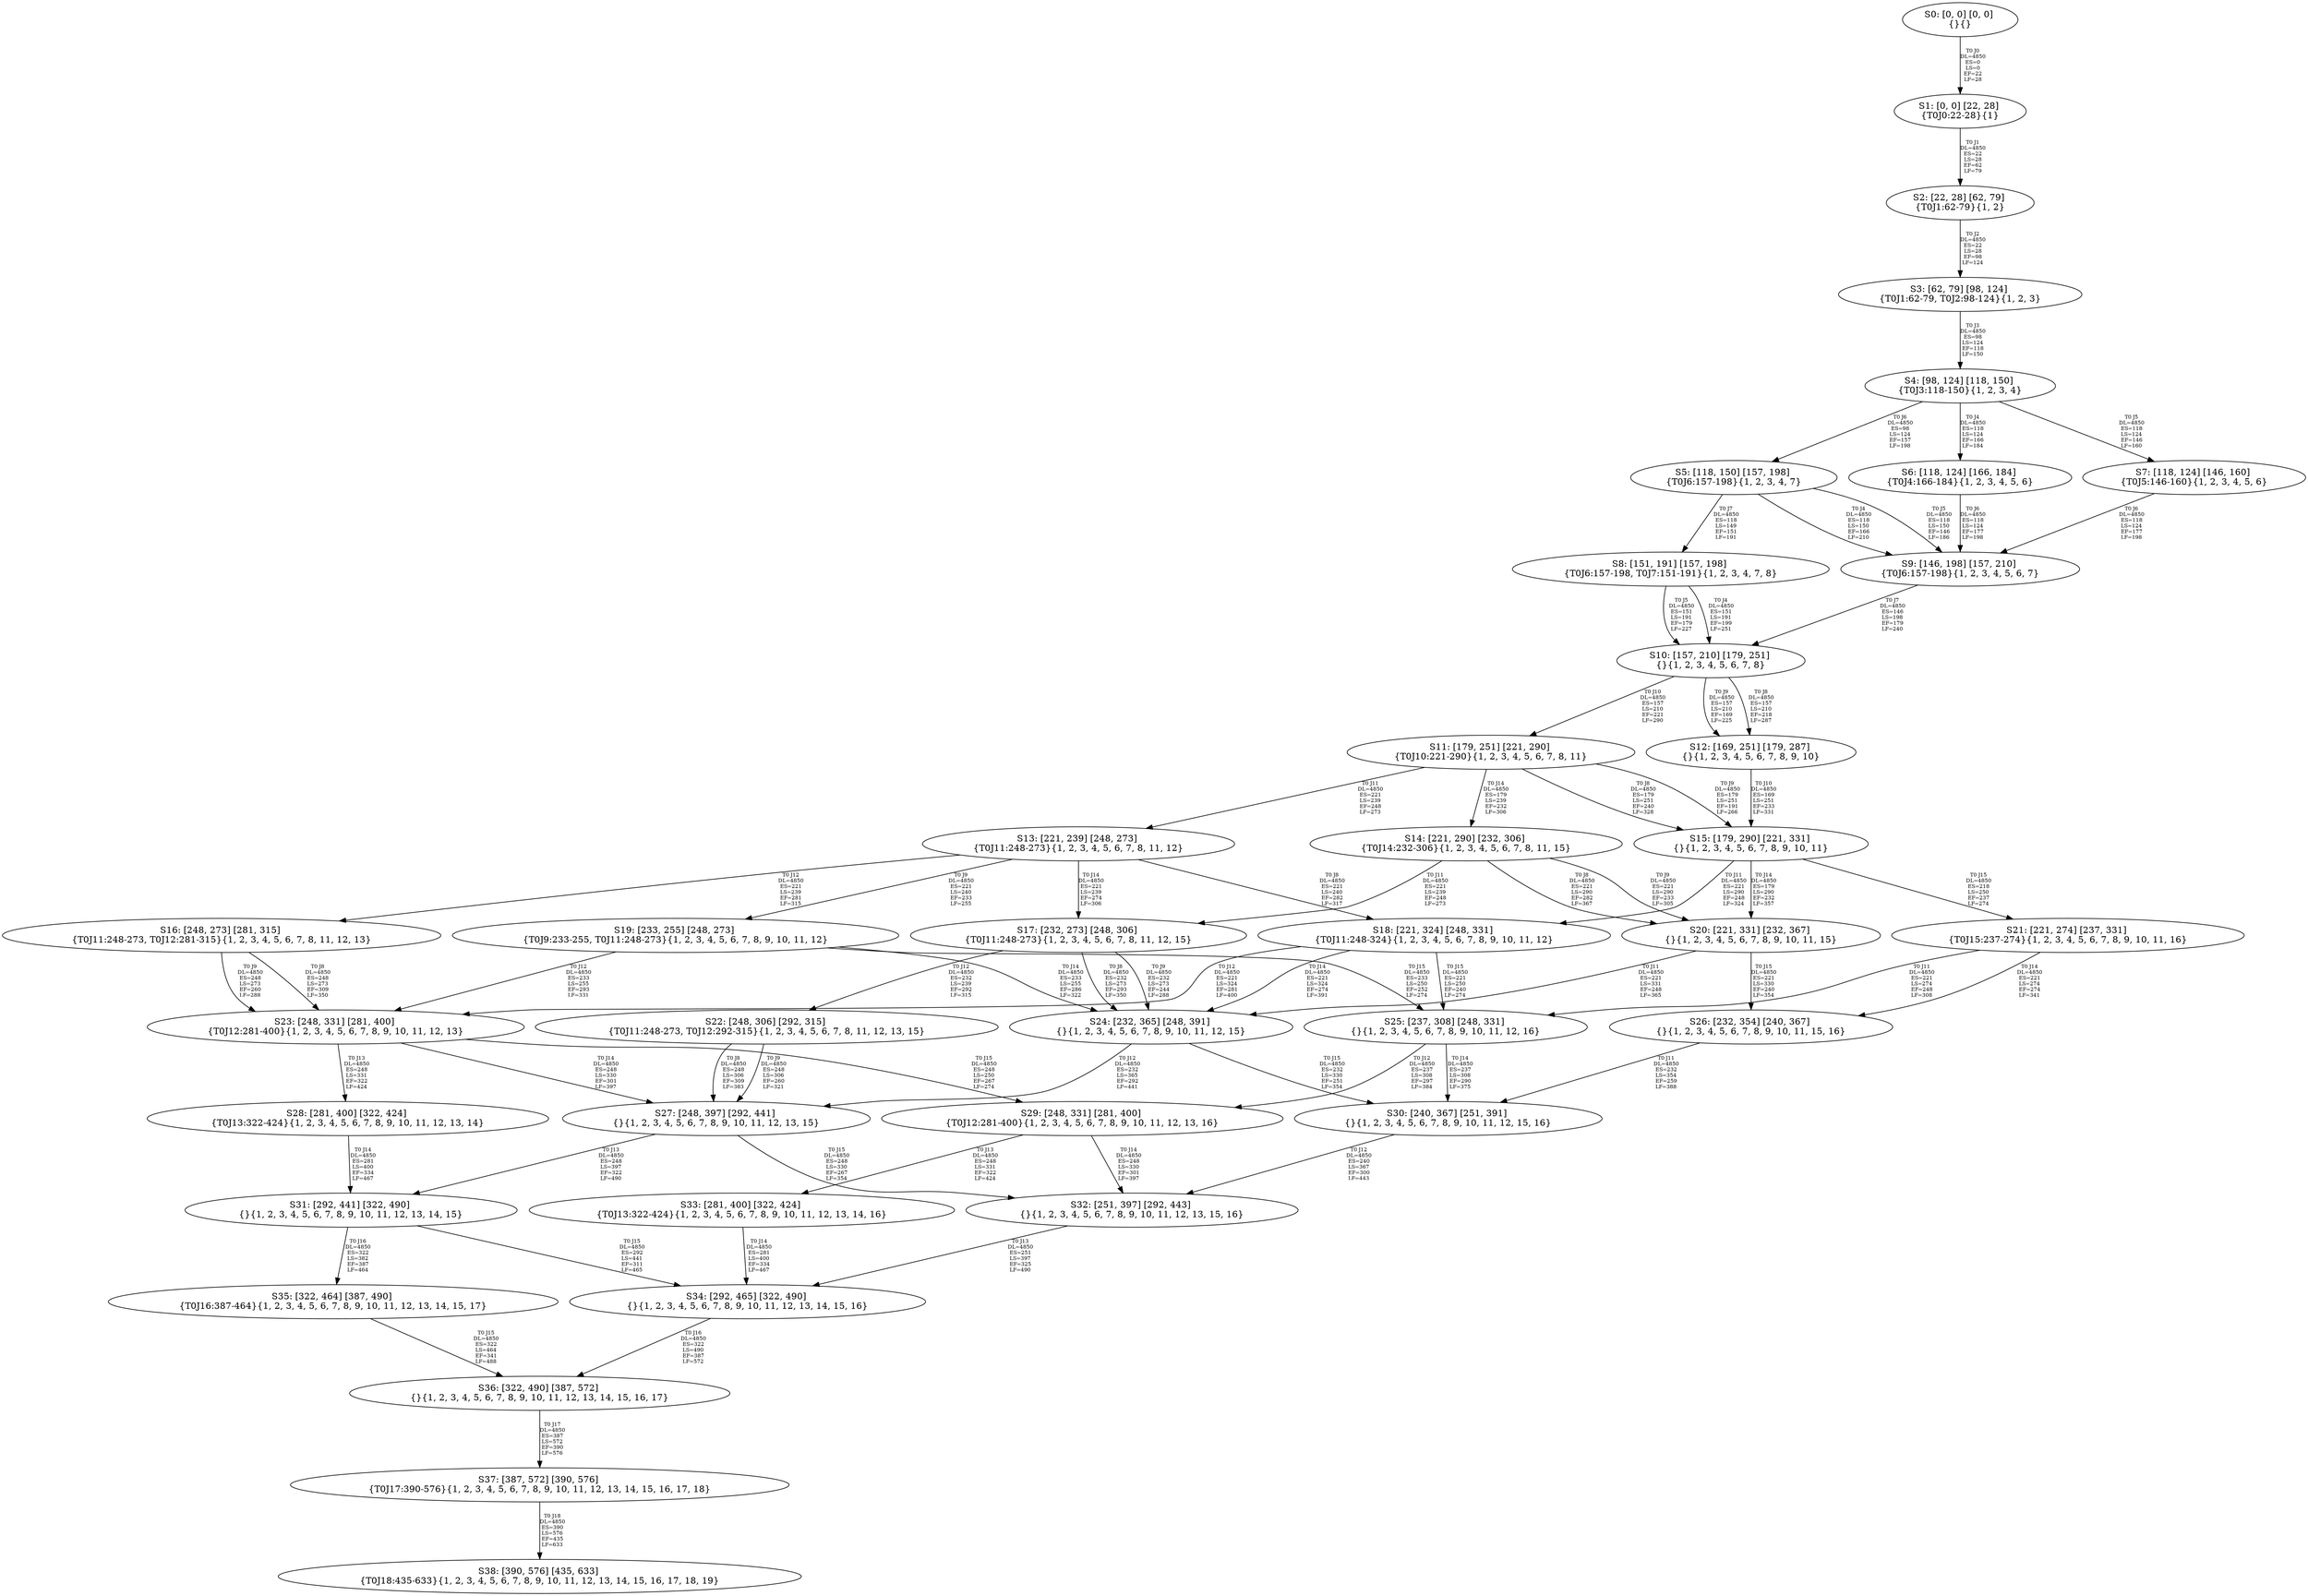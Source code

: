 digraph {
	S0[label="S0: [0, 0] [0, 0] \n{}{}"];
	S1[label="S1: [0, 0] [22, 28] \n{T0J0:22-28}{1}"];
	S2[label="S2: [22, 28] [62, 79] \n{T0J1:62-79}{1, 2}"];
	S3[label="S3: [62, 79] [98, 124] \n{T0J1:62-79, T0J2:98-124}{1, 2, 3}"];
	S4[label="S4: [98, 124] [118, 150] \n{T0J3:118-150}{1, 2, 3, 4}"];
	S5[label="S5: [118, 150] [157, 198] \n{T0J6:157-198}{1, 2, 3, 4, 7}"];
	S6[label="S6: [118, 124] [166, 184] \n{T0J4:166-184}{1, 2, 3, 4, 5, 6}"];
	S7[label="S7: [118, 124] [146, 160] \n{T0J5:146-160}{1, 2, 3, 4, 5, 6}"];
	S8[label="S8: [151, 191] [157, 198] \n{T0J6:157-198, T0J7:151-191}{1, 2, 3, 4, 7, 8}"];
	S9[label="S9: [146, 198] [157, 210] \n{T0J6:157-198}{1, 2, 3, 4, 5, 6, 7}"];
	S10[label="S10: [157, 210] [179, 251] \n{}{1, 2, 3, 4, 5, 6, 7, 8}"];
	S11[label="S11: [179, 251] [221, 290] \n{T0J10:221-290}{1, 2, 3, 4, 5, 6, 7, 8, 11}"];
	S12[label="S12: [169, 251] [179, 287] \n{}{1, 2, 3, 4, 5, 6, 7, 8, 9, 10}"];
	S13[label="S13: [221, 239] [248, 273] \n{T0J11:248-273}{1, 2, 3, 4, 5, 6, 7, 8, 11, 12}"];
	S14[label="S14: [221, 290] [232, 306] \n{T0J14:232-306}{1, 2, 3, 4, 5, 6, 7, 8, 11, 15}"];
	S15[label="S15: [179, 290] [221, 331] \n{}{1, 2, 3, 4, 5, 6, 7, 8, 9, 10, 11}"];
	S16[label="S16: [248, 273] [281, 315] \n{T0J11:248-273, T0J12:281-315}{1, 2, 3, 4, 5, 6, 7, 8, 11, 12, 13}"];
	S17[label="S17: [232, 273] [248, 306] \n{T0J11:248-273}{1, 2, 3, 4, 5, 6, 7, 8, 11, 12, 15}"];
	S18[label="S18: [221, 324] [248, 331] \n{T0J11:248-324}{1, 2, 3, 4, 5, 6, 7, 8, 9, 10, 11, 12}"];
	S19[label="S19: [233, 255] [248, 273] \n{T0J9:233-255, T0J11:248-273}{1, 2, 3, 4, 5, 6, 7, 8, 9, 10, 11, 12}"];
	S20[label="S20: [221, 331] [232, 367] \n{}{1, 2, 3, 4, 5, 6, 7, 8, 9, 10, 11, 15}"];
	S21[label="S21: [221, 274] [237, 331] \n{T0J15:237-274}{1, 2, 3, 4, 5, 6, 7, 8, 9, 10, 11, 16}"];
	S22[label="S22: [248, 306] [292, 315] \n{T0J11:248-273, T0J12:292-315}{1, 2, 3, 4, 5, 6, 7, 8, 11, 12, 13, 15}"];
	S23[label="S23: [248, 331] [281, 400] \n{T0J12:281-400}{1, 2, 3, 4, 5, 6, 7, 8, 9, 10, 11, 12, 13}"];
	S24[label="S24: [232, 365] [248, 391] \n{}{1, 2, 3, 4, 5, 6, 7, 8, 9, 10, 11, 12, 15}"];
	S25[label="S25: [237, 308] [248, 331] \n{}{1, 2, 3, 4, 5, 6, 7, 8, 9, 10, 11, 12, 16}"];
	S26[label="S26: [232, 354] [240, 367] \n{}{1, 2, 3, 4, 5, 6, 7, 8, 9, 10, 11, 15, 16}"];
	S27[label="S27: [248, 397] [292, 441] \n{}{1, 2, 3, 4, 5, 6, 7, 8, 9, 10, 11, 12, 13, 15}"];
	S28[label="S28: [281, 400] [322, 424] \n{T0J13:322-424}{1, 2, 3, 4, 5, 6, 7, 8, 9, 10, 11, 12, 13, 14}"];
	S29[label="S29: [248, 331] [281, 400] \n{T0J12:281-400}{1, 2, 3, 4, 5, 6, 7, 8, 9, 10, 11, 12, 13, 16}"];
	S30[label="S30: [240, 367] [251, 391] \n{}{1, 2, 3, 4, 5, 6, 7, 8, 9, 10, 11, 12, 15, 16}"];
	S31[label="S31: [292, 441] [322, 490] \n{}{1, 2, 3, 4, 5, 6, 7, 8, 9, 10, 11, 12, 13, 14, 15}"];
	S32[label="S32: [251, 397] [292, 443] \n{}{1, 2, 3, 4, 5, 6, 7, 8, 9, 10, 11, 12, 13, 15, 16}"];
	S33[label="S33: [281, 400] [322, 424] \n{T0J13:322-424}{1, 2, 3, 4, 5, 6, 7, 8, 9, 10, 11, 12, 13, 14, 16}"];
	S34[label="S34: [292, 465] [322, 490] \n{}{1, 2, 3, 4, 5, 6, 7, 8, 9, 10, 11, 12, 13, 14, 15, 16}"];
	S35[label="S35: [322, 464] [387, 490] \n{T0J16:387-464}{1, 2, 3, 4, 5, 6, 7, 8, 9, 10, 11, 12, 13, 14, 15, 17}"];
	S36[label="S36: [322, 490] [387, 572] \n{}{1, 2, 3, 4, 5, 6, 7, 8, 9, 10, 11, 12, 13, 14, 15, 16, 17}"];
	S37[label="S37: [387, 572] [390, 576] \n{T0J17:390-576}{1, 2, 3, 4, 5, 6, 7, 8, 9, 10, 11, 12, 13, 14, 15, 16, 17, 18}"];
	S38[label="S38: [390, 576] [435, 633] \n{T0J18:435-633}{1, 2, 3, 4, 5, 6, 7, 8, 9, 10, 11, 12, 13, 14, 15, 16, 17, 18, 19}"];
	S0 -> S1[label="T0 J0\nDL=4850\nES=0\nLS=0\nEF=22\nLF=28",fontsize=8];
	S1 -> S2[label="T0 J1\nDL=4850\nES=22\nLS=28\nEF=62\nLF=79",fontsize=8];
	S2 -> S3[label="T0 J2\nDL=4850\nES=22\nLS=28\nEF=98\nLF=124",fontsize=8];
	S3 -> S4[label="T0 J3\nDL=4850\nES=98\nLS=124\nEF=118\nLF=150",fontsize=8];
	S4 -> S6[label="T0 J4\nDL=4850\nES=118\nLS=124\nEF=166\nLF=184",fontsize=8];
	S4 -> S7[label="T0 J5\nDL=4850\nES=118\nLS=124\nEF=146\nLF=160",fontsize=8];
	S4 -> S5[label="T0 J6\nDL=4850\nES=98\nLS=124\nEF=157\nLF=198",fontsize=8];
	S5 -> S9[label="T0 J4\nDL=4850\nES=118\nLS=150\nEF=166\nLF=210",fontsize=8];
	S5 -> S9[label="T0 J5\nDL=4850\nES=118\nLS=150\nEF=146\nLF=186",fontsize=8];
	S5 -> S8[label="T0 J7\nDL=4850\nES=118\nLS=149\nEF=151\nLF=191",fontsize=8];
	S6 -> S9[label="T0 J6\nDL=4850\nES=118\nLS=124\nEF=177\nLF=198",fontsize=8];
	S7 -> S9[label="T0 J6\nDL=4850\nES=118\nLS=124\nEF=177\nLF=198",fontsize=8];
	S8 -> S10[label="T0 J4\nDL=4850\nES=151\nLS=191\nEF=199\nLF=251",fontsize=8];
	S8 -> S10[label="T0 J5\nDL=4850\nES=151\nLS=191\nEF=179\nLF=227",fontsize=8];
	S9 -> S10[label="T0 J7\nDL=4850\nES=146\nLS=198\nEF=179\nLF=240",fontsize=8];
	S10 -> S12[label="T0 J8\nDL=4850\nES=157\nLS=210\nEF=218\nLF=287",fontsize=8];
	S10 -> S12[label="T0 J9\nDL=4850\nES=157\nLS=210\nEF=169\nLF=225",fontsize=8];
	S10 -> S11[label="T0 J10\nDL=4850\nES=157\nLS=210\nEF=221\nLF=290",fontsize=8];
	S11 -> S15[label="T0 J8\nDL=4850\nES=179\nLS=251\nEF=240\nLF=328",fontsize=8];
	S11 -> S15[label="T0 J9\nDL=4850\nES=179\nLS=251\nEF=191\nLF=266",fontsize=8];
	S11 -> S13[label="T0 J11\nDL=4850\nES=221\nLS=239\nEF=248\nLF=273",fontsize=8];
	S11 -> S14[label="T0 J14\nDL=4850\nES=179\nLS=239\nEF=232\nLF=306",fontsize=8];
	S12 -> S15[label="T0 J10\nDL=4850\nES=169\nLS=251\nEF=233\nLF=331",fontsize=8];
	S13 -> S18[label="T0 J8\nDL=4850\nES=221\nLS=240\nEF=282\nLF=317",fontsize=8];
	S13 -> S19[label="T0 J9\nDL=4850\nES=221\nLS=240\nEF=233\nLF=255",fontsize=8];
	S13 -> S16[label="T0 J12\nDL=4850\nES=221\nLS=239\nEF=281\nLF=315",fontsize=8];
	S13 -> S17[label="T0 J14\nDL=4850\nES=221\nLS=239\nEF=274\nLF=306",fontsize=8];
	S14 -> S20[label="T0 J8\nDL=4850\nES=221\nLS=290\nEF=282\nLF=367",fontsize=8];
	S14 -> S20[label="T0 J9\nDL=4850\nES=221\nLS=290\nEF=233\nLF=305",fontsize=8];
	S14 -> S17[label="T0 J11\nDL=4850\nES=221\nLS=239\nEF=248\nLF=273",fontsize=8];
	S15 -> S18[label="T0 J11\nDL=4850\nES=221\nLS=290\nEF=248\nLF=324",fontsize=8];
	S15 -> S20[label="T0 J14\nDL=4850\nES=179\nLS=290\nEF=232\nLF=357",fontsize=8];
	S15 -> S21[label="T0 J15\nDL=4850\nES=218\nLS=250\nEF=237\nLF=274",fontsize=8];
	S16 -> S23[label="T0 J8\nDL=4850\nES=248\nLS=273\nEF=309\nLF=350",fontsize=8];
	S16 -> S23[label="T0 J9\nDL=4850\nES=248\nLS=273\nEF=260\nLF=288",fontsize=8];
	S17 -> S24[label="T0 J8\nDL=4850\nES=232\nLS=273\nEF=293\nLF=350",fontsize=8];
	S17 -> S24[label="T0 J9\nDL=4850\nES=232\nLS=273\nEF=244\nLF=288",fontsize=8];
	S17 -> S22[label="T0 J12\nDL=4850\nES=232\nLS=239\nEF=292\nLF=315",fontsize=8];
	S18 -> S23[label="T0 J12\nDL=4850\nES=221\nLS=324\nEF=281\nLF=400",fontsize=8];
	S18 -> S24[label="T0 J14\nDL=4850\nES=221\nLS=324\nEF=274\nLF=391",fontsize=8];
	S18 -> S25[label="T0 J15\nDL=4850\nES=221\nLS=250\nEF=240\nLF=274",fontsize=8];
	S19 -> S23[label="T0 J12\nDL=4850\nES=233\nLS=255\nEF=293\nLF=331",fontsize=8];
	S19 -> S24[label="T0 J14\nDL=4850\nES=233\nLS=255\nEF=286\nLF=322",fontsize=8];
	S19 -> S25[label="T0 J15\nDL=4850\nES=233\nLS=250\nEF=252\nLF=274",fontsize=8];
	S20 -> S24[label="T0 J11\nDL=4850\nES=221\nLS=331\nEF=248\nLF=365",fontsize=8];
	S20 -> S26[label="T0 J15\nDL=4850\nES=221\nLS=330\nEF=240\nLF=354",fontsize=8];
	S21 -> S25[label="T0 J11\nDL=4850\nES=221\nLS=274\nEF=248\nLF=308",fontsize=8];
	S21 -> S26[label="T0 J14\nDL=4850\nES=221\nLS=274\nEF=274\nLF=341",fontsize=8];
	S22 -> S27[label="T0 J8\nDL=4850\nES=248\nLS=306\nEF=309\nLF=383",fontsize=8];
	S22 -> S27[label="T0 J9\nDL=4850\nES=248\nLS=306\nEF=260\nLF=321",fontsize=8];
	S23 -> S28[label="T0 J13\nDL=4850\nES=248\nLS=331\nEF=322\nLF=424",fontsize=8];
	S23 -> S27[label="T0 J14\nDL=4850\nES=248\nLS=330\nEF=301\nLF=397",fontsize=8];
	S23 -> S29[label="T0 J15\nDL=4850\nES=248\nLS=250\nEF=267\nLF=274",fontsize=8];
	S24 -> S27[label="T0 J12\nDL=4850\nES=232\nLS=365\nEF=292\nLF=441",fontsize=8];
	S24 -> S30[label="T0 J15\nDL=4850\nES=232\nLS=330\nEF=251\nLF=354",fontsize=8];
	S25 -> S29[label="T0 J12\nDL=4850\nES=237\nLS=308\nEF=297\nLF=384",fontsize=8];
	S25 -> S30[label="T0 J14\nDL=4850\nES=237\nLS=308\nEF=290\nLF=375",fontsize=8];
	S26 -> S30[label="T0 J11\nDL=4850\nES=232\nLS=354\nEF=259\nLF=388",fontsize=8];
	S27 -> S31[label="T0 J13\nDL=4850\nES=248\nLS=397\nEF=322\nLF=490",fontsize=8];
	S27 -> S32[label="T0 J15\nDL=4850\nES=248\nLS=330\nEF=267\nLF=354",fontsize=8];
	S28 -> S31[label="T0 J14\nDL=4850\nES=281\nLS=400\nEF=334\nLF=467",fontsize=8];
	S29 -> S33[label="T0 J13\nDL=4850\nES=248\nLS=331\nEF=322\nLF=424",fontsize=8];
	S29 -> S32[label="T0 J14\nDL=4850\nES=248\nLS=330\nEF=301\nLF=397",fontsize=8];
	S30 -> S32[label="T0 J12\nDL=4850\nES=240\nLS=367\nEF=300\nLF=443",fontsize=8];
	S31 -> S34[label="T0 J15\nDL=4850\nES=292\nLS=441\nEF=311\nLF=465",fontsize=8];
	S31 -> S35[label="T0 J16\nDL=4850\nES=322\nLS=382\nEF=387\nLF=464",fontsize=8];
	S32 -> S34[label="T0 J13\nDL=4850\nES=251\nLS=397\nEF=325\nLF=490",fontsize=8];
	S33 -> S34[label="T0 J14\nDL=4850\nES=281\nLS=400\nEF=334\nLF=467",fontsize=8];
	S34 -> S36[label="T0 J16\nDL=4850\nES=322\nLS=490\nEF=387\nLF=572",fontsize=8];
	S35 -> S36[label="T0 J15\nDL=4850\nES=322\nLS=464\nEF=341\nLF=488",fontsize=8];
	S36 -> S37[label="T0 J17\nDL=4850\nES=387\nLS=572\nEF=390\nLF=576",fontsize=8];
	S37 -> S38[label="T0 J18\nDL=4850\nES=390\nLS=576\nEF=435\nLF=633",fontsize=8];
}
